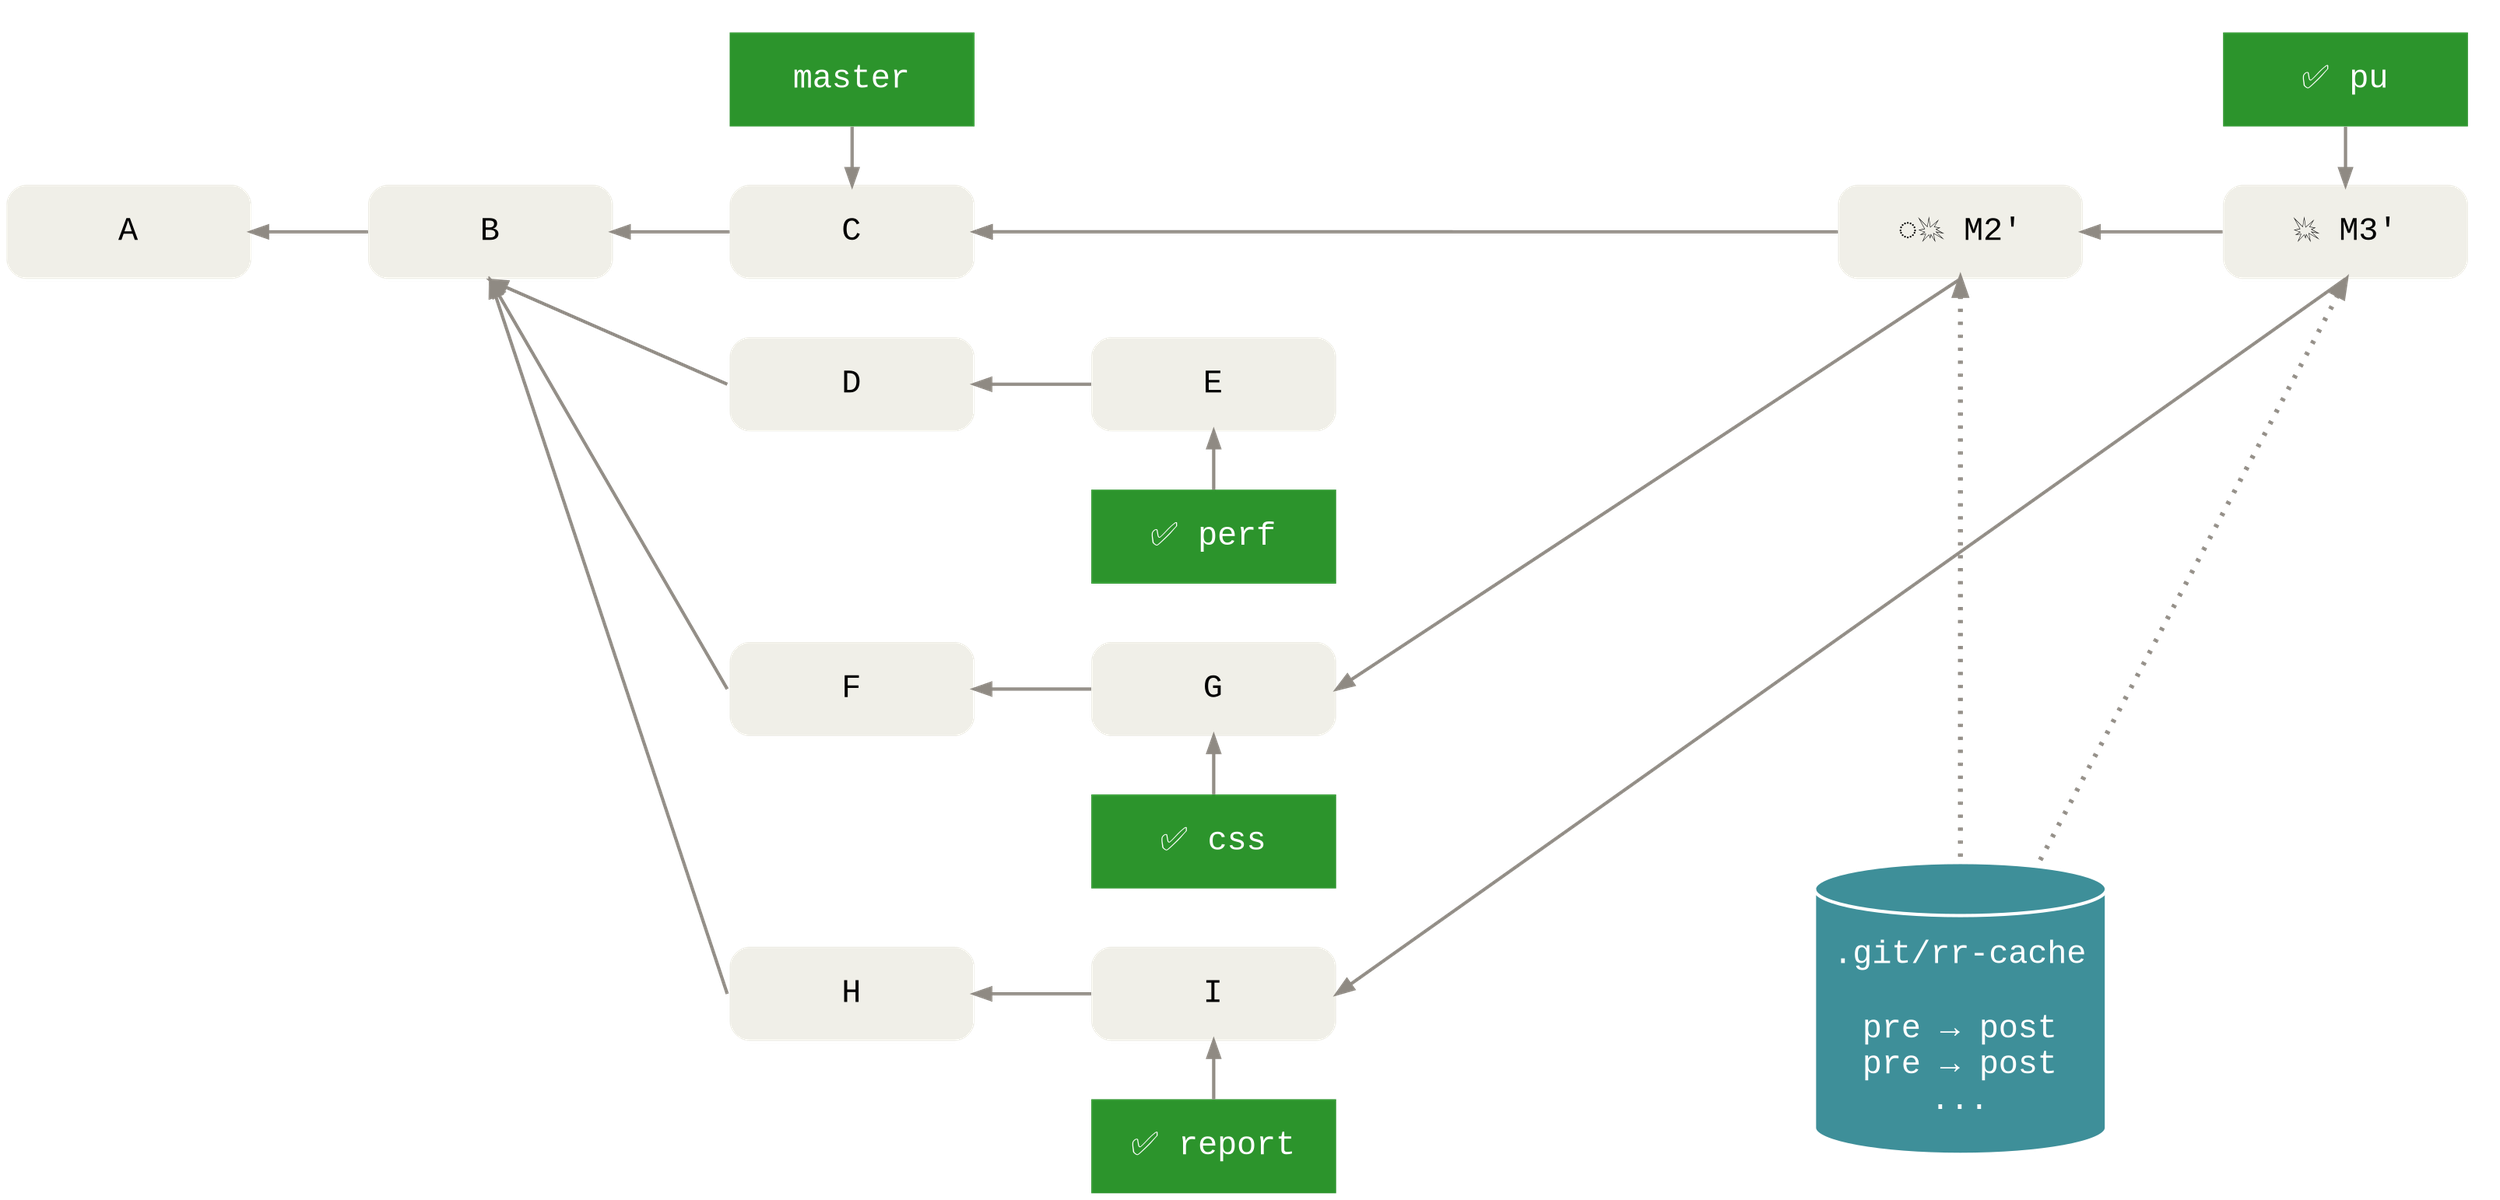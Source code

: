 digraph Git {
  bgcolor="transparent"

  rankdir=LR
  ranksep=1
  nodesep=.5
  splines=line

  edge [color="#8f8a83"
        penwidth=2
        dir="back"]
  node [shape=box
        fontname="Menlo, Monaco, Consolas, Lucida Console, Courier New, monospace"
        fontsize=20
        margin=".2,.23"
        width=2.1
        height=.8
        fixedsize=true
        penwidth=0]

  node [style="rounded,filled"
        fillcolor="#f0efe8"]
  node [group=master]
  A -> B -> C
  node [group=pu]
  M1 [label="💥 M1"
      style=invis]
  M2 [label="️️💥 M2'"]
  M3 [label="💥 M3'"]
  C -> M1 [weight=5]
  C -> M2
  M1 -> M2 [style=invis]
  M2 -> M3
  node [group=topic_perf]
  B:s -> D:w
  D -> E
  E:e -> M1:s [style=invis]
  node [group=topic_css]
  B:s -> F:w
  F -> G
  G:e -> M2:s
  node [group=topic_report]
  B:s -> H:w [weight=5]
  H -> I
  I:e -> M3:s

  node [style="filled"
        fontcolor="#ffffff"
        fillcolor="#2c942c"]

  subgraph cluster_master {
    color=invis
    {
      rank=same
      C -> master
    }
  }

  subgraph cluster_pu {
    color=invis
    {
      rank=same
      pu [label="✅ pu"]
      M3 -> pu
    }
  }

  {
    rank=same
    perf [label="✅ perf"]
    E -> perf
  }

  {
    rank=same
    layout [label="✅ css"]
    G -> layout
  }

  {
    rank=same
    report [label="✅ report"]
    I -> report
  }

  node [shape=cylinder
        fillcolor="#3e8f99"
        color="#ffffff"
        penwidth=2
        width=2.5
        height=2.5]
  edge [constraint=false
        minlen=10
        style=dotted
        penwidth=3]
  {
    rank=same
    rr_cache [label="\n.git/rr-cache\n\npre → post\npre → post\n..."]
    M2 -> rr_cache
  }
  rr_cache -> M1:s [style=invis]
  M3:s -> rr_cache
}
